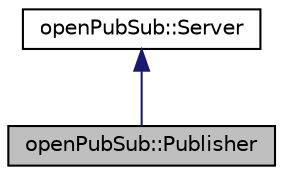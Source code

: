 digraph "openPubSub::Publisher"
{
 // LATEX_PDF_SIZE
  edge [fontname="Helvetica",fontsize="10",labelfontname="Helvetica",labelfontsize="10"];
  node [fontname="Helvetica",fontsize="10",shape=record];
  Node1 [label="openPubSub::Publisher",height=0.2,width=0.4,color="black", fillcolor="grey75", style="filled", fontcolor="black",tooltip=" "];
  Node2 -> Node1 [dir="back",color="midnightblue",fontsize="10",style="solid",fontname="Helvetica"];
  Node2 [label="openPubSub::Server",height=0.2,width=0.4,color="black", fillcolor="white", style="filled",URL="$classopenPubSub_1_1Server.html",tooltip=" "];
}
